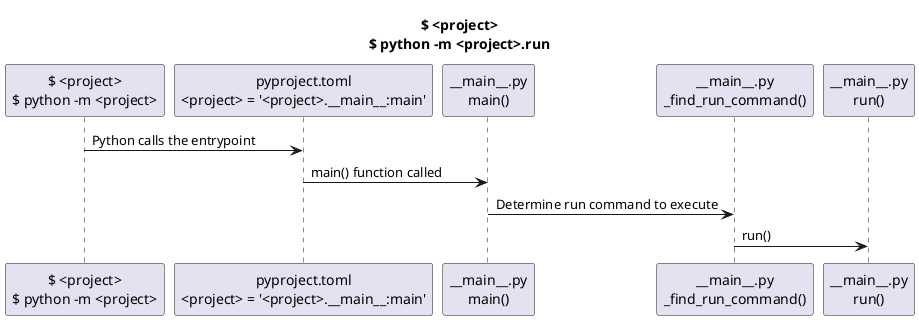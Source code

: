 @startuml
title "$ <project>\n$ python -m <project>.run"

participant "$ <project>\n$ python -m <project>" as cli
participant "pyproject.toml\n<project> = '<project>.~__main__:main'" as entrypoint
participant "~__main__.py\nmain()" as main
participant "~__main__.py\n_find_run_command()" as find_run
participant "~__main__.py\nrun()" as run

cli->entrypoint: Python calls the entrypoint
entrypoint->main: main() function called
main->find_run: Determine run command to execute
find_run->run: run()

@enduml

